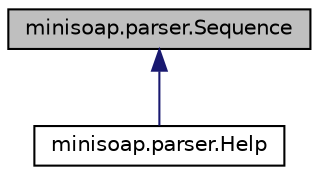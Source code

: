 digraph "minisoap.parser.Sequence"
{
  edge [fontname="Helvetica",fontsize="10",labelfontname="Helvetica",labelfontsize="10"];
  node [fontname="Helvetica",fontsize="10",shape=record];
  Node0 [label="minisoap.parser.Sequence",height=0.2,width=0.4,color="black", fillcolor="grey75", style="filled", fontcolor="black"];
  Node0 -> Node1 [dir="back",color="midnightblue",fontsize="10",style="solid",fontname="Helvetica"];
  Node1 [label="minisoap.parser.Help",height=0.2,width=0.4,color="black", fillcolor="white", style="filled",URL="$classminisoap_1_1parser_1_1Help.html"];
}
